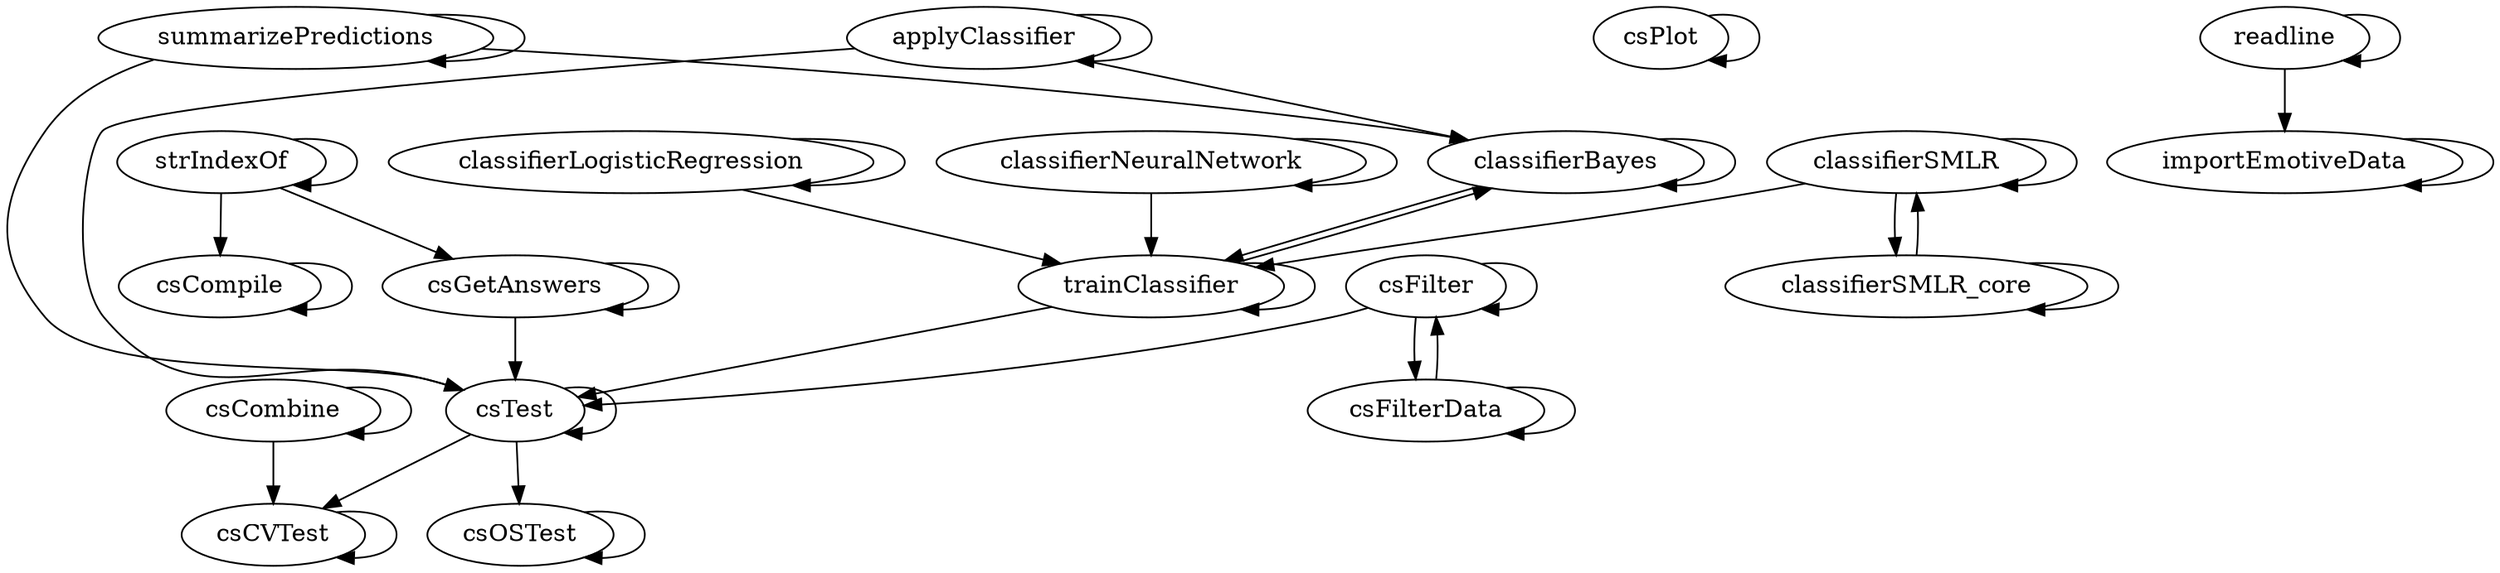digraph G {
    applyClassifier -> applyClassifier
	applyClassifier -> classifierBayes
	applyClassifier-> csTest
    classifierBayes -> classifierBayes
	 classifierBayes-> trainClassifier
    classifierLogisticRegression -> classifierLogisticRegression
	classifierLogisticRegression -> trainClassifier
    classifierNeuralNetwork -> classifierNeuralNetwork
	 classifierNeuralNetwork-> trainClassifier
    classifierSMLR_core -> classifierSMLR_core
	 classifierSMLR_core-> classifierSMLR
    classifierSMLR -> classifierSMLR_core
	 classifierSMLR-> classifierSMLR
	 classifierSMLR-> trainClassifier
    csCombine -> csCombine
     csCombine    -> csCVTest
    csCompile -> csCompile
    csCVTest -> csCVTest
    csFilterData -> csFilterData
     csFilterData    -> csFilter
    csFilter -> csFilterData
	 csFilter-> csFilter
	 csFilter-> csTest
    csGetAnswers -> csGetAnswers
     csGetAnswers    -> csTest
    csOSTest -> csOSTest
    csPlot -> csPlot
    csTest -> csCVTest
     csTest    -> csOSTest
	 csTest-> csTest
    importEmotiveData -> importEmotiveData
    readline -> importEmotiveData
     readline   -> readline
    strIndexOf -> csCompile
     strIndexOf    -> csGetAnswers
	 strIndexOf-> strIndexOf
    summarizePredictions -> classifierBayes
     summarizePredictions    -> csTest
	 summarizePredictions-> summarizePredictions
    trainClassifier -> classifierBayes
    trainClassifier      -> csTest
     trainClassifier     -> trainClassifier
 }
